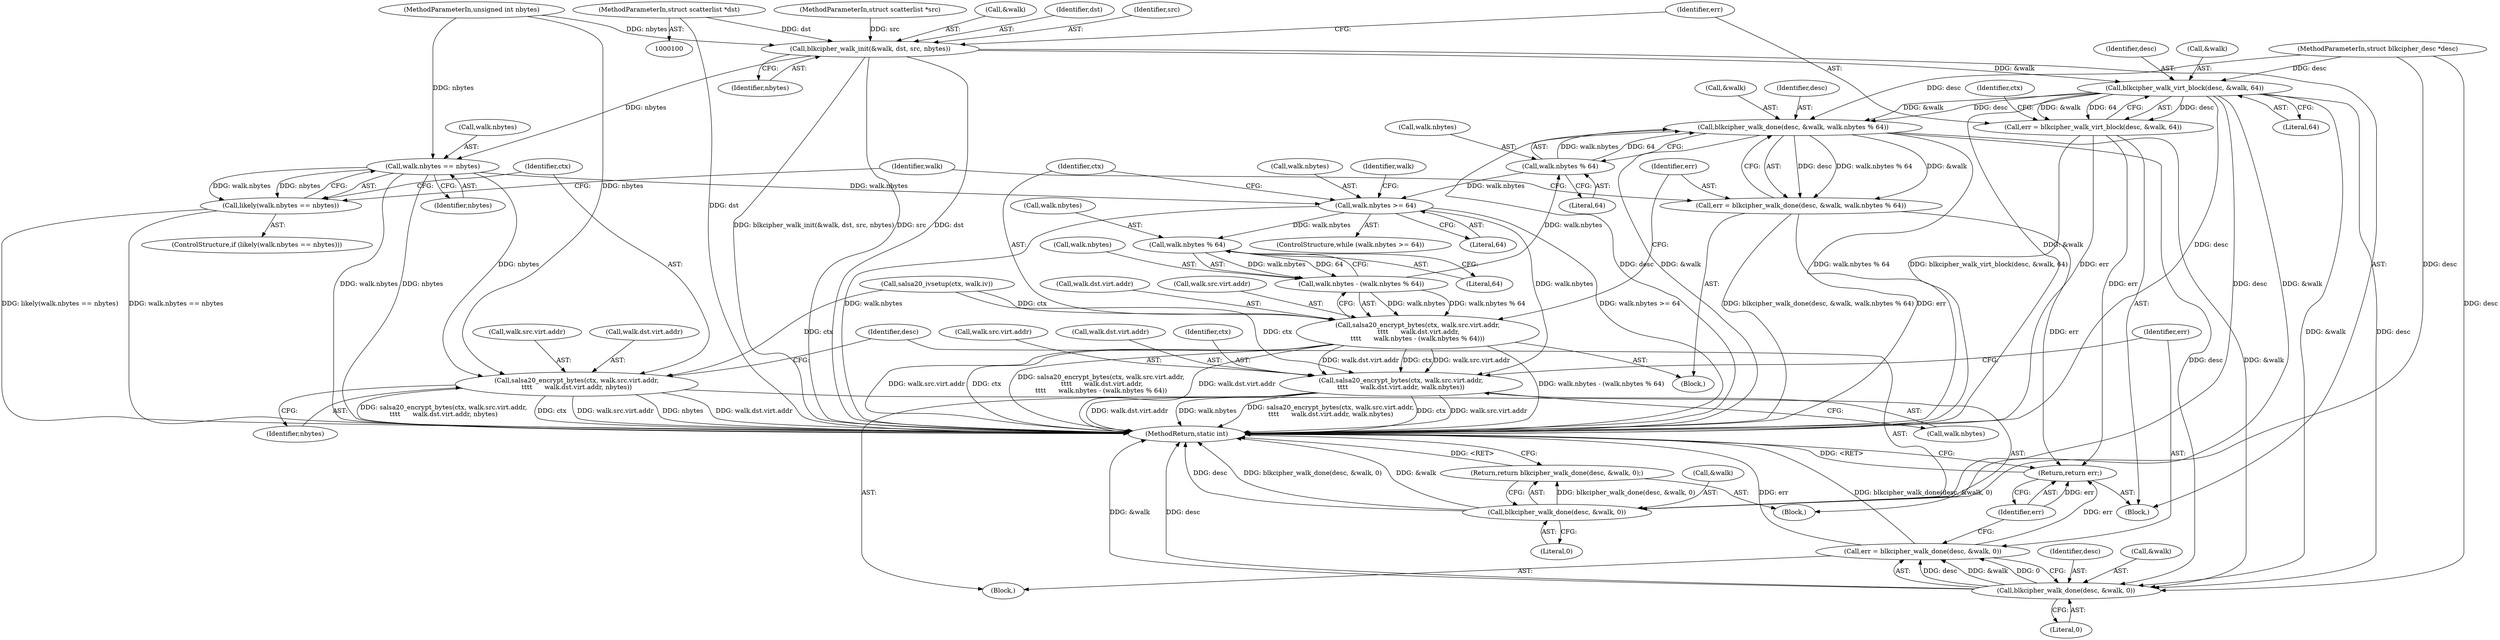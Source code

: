 digraph "1_linux_ecaaab5649781c5a0effdaf298a925063020500e@pointer" {
"1000102" [label="(MethodParameterIn,struct scatterlist *dst)"];
"1000119" [label="(Call,blkcipher_walk_init(&walk, dst, src, nbytes))"];
"1000127" [label="(Call,blkcipher_walk_virt_block(desc, &walk, 64))"];
"1000125" [label="(Call,err = blkcipher_walk_virt_block(desc, &walk, 64))"];
"1000242" [label="(Return,return err;)"];
"1000163" [label="(Call,blkcipher_walk_done(desc, &walk, 0))"];
"1000162" [label="(Return,return blkcipher_walk_done(desc, &walk, 0);)"];
"1000202" [label="(Call,blkcipher_walk_done(desc, &walk, walk.nbytes % 64))"];
"1000200" [label="(Call,err = blkcipher_walk_done(desc, &walk, walk.nbytes % 64))"];
"1000237" [label="(Call,blkcipher_walk_done(desc, &walk, 0))"];
"1000235" [label="(Call,err = blkcipher_walk_done(desc, &walk, 0))"];
"1000139" [label="(Call,walk.nbytes == nbytes)"];
"1000138" [label="(Call,likely(walk.nbytes == nbytes))"];
"1000145" [label="(Call,salsa20_encrypt_bytes(ctx, walk.src.virt.addr,\n\t\t\t\t      walk.dst.virt.addr, nbytes))"];
"1000169" [label="(Call,walk.nbytes >= 64)"];
"1000195" [label="(Call,walk.nbytes % 64)"];
"1000191" [label="(Call,walk.nbytes - (walk.nbytes % 64))"];
"1000175" [label="(Call,salsa20_encrypt_bytes(ctx, walk.src.virt.addr,\n \t\t\t\t      walk.dst.virt.addr,\n\t\t\t\t      walk.nbytes - (walk.nbytes % 64)))"];
"1000216" [label="(Call,salsa20_encrypt_bytes(ctx, walk.src.virt.addr,\n\t\t\t\t      walk.dst.virt.addr, walk.nbytes))"];
"1000206" [label="(Call,walk.nbytes % 64)"];
"1000120" [label="(Call,&walk)"];
"1000204" [label="(Call,&walk)"];
"1000238" [label="(Identifier,desc)"];
"1000124" [label="(Identifier,nbytes)"];
"1000137" [label="(ControlStructure,if (likely(walk.nbytes == nbytes)))"];
"1000171" [label="(Identifier,walk)"];
"1000102" [label="(MethodParameterIn,struct scatterlist *dst)"];
"1000176" [label="(Identifier,ctx)"];
"1000126" [label="(Identifier,err)"];
"1000162" [label="(Return,return blkcipher_walk_done(desc, &walk, 0);)"];
"1000201" [label="(Identifier,err)"];
"1000167" [label="(Literal,0)"];
"1000202" [label="(Call,blkcipher_walk_done(desc, &walk, walk.nbytes % 64))"];
"1000146" [label="(Identifier,ctx)"];
"1000147" [label="(Call,walk.src.virt.addr)"];
"1000129" [label="(Call,&walk)"];
"1000213" [label="(Identifier,walk)"];
"1000184" [label="(Call,walk.dst.virt.addr)"];
"1000165" [label="(Call,&walk)"];
"1000122" [label="(Identifier,dst)"];
"1000164" [label="(Identifier,desc)"];
"1000127" [label="(Call,blkcipher_walk_virt_block(desc, &walk, 64))"];
"1000101" [label="(MethodParameterIn,struct blkcipher_desc *desc)"];
"1000241" [label="(Literal,0)"];
"1000232" [label="(Call,walk.nbytes)"];
"1000175" [label="(Call,salsa20_encrypt_bytes(ctx, walk.src.virt.addr,\n \t\t\t\t      walk.dst.virt.addr,\n\t\t\t\t      walk.nbytes - (walk.nbytes % 64)))"];
"1000192" [label="(Call,walk.nbytes)"];
"1000177" [label="(Call,walk.src.virt.addr)"];
"1000195" [label="(Call,walk.nbytes % 64)"];
"1000119" [label="(Call,blkcipher_walk_init(&walk, dst, src, nbytes))"];
"1000243" [label="(Identifier,err)"];
"1000210" [label="(Literal,64)"];
"1000218" [label="(Call,walk.src.virt.addr)"];
"1000139" [label="(Call,walk.nbytes == nbytes)"];
"1000105" [label="(Block,)"];
"1000216" [label="(Call,salsa20_encrypt_bytes(ctx, walk.src.virt.addr,\n\t\t\t\t      walk.dst.virt.addr, walk.nbytes))"];
"1000125" [label="(Call,err = blkcipher_walk_virt_block(desc, &walk, 64))"];
"1000242" [label="(Return,return err;)"];
"1000163" [label="(Call,blkcipher_walk_done(desc, &walk, 0))"];
"1000161" [label="(Identifier,nbytes)"];
"1000170" [label="(Call,walk.nbytes)"];
"1000143" [label="(Identifier,nbytes)"];
"1000174" [label="(Block,)"];
"1000131" [label="(Literal,64)"];
"1000132" [label="(Call,salsa20_ivsetup(ctx, walk.iv))"];
"1000191" [label="(Call,walk.nbytes - (walk.nbytes % 64))"];
"1000104" [label="(MethodParameterIn,unsigned int nbytes)"];
"1000200" [label="(Call,err = blkcipher_walk_done(desc, &walk, walk.nbytes % 64))"];
"1000128" [label="(Identifier,desc)"];
"1000123" [label="(Identifier,src)"];
"1000133" [label="(Identifier,ctx)"];
"1000173" [label="(Literal,64)"];
"1000138" [label="(Call,likely(walk.nbytes == nbytes))"];
"1000199" [label="(Literal,64)"];
"1000237" [label="(Call,blkcipher_walk_done(desc, &walk, 0))"];
"1000225" [label="(Call,walk.dst.virt.addr)"];
"1000206" [label="(Call,walk.nbytes % 64)"];
"1000140" [label="(Call,walk.nbytes)"];
"1000145" [label="(Call,salsa20_encrypt_bytes(ctx, walk.src.virt.addr,\n\t\t\t\t      walk.dst.virt.addr, nbytes))"];
"1000169" [label="(Call,walk.nbytes >= 64)"];
"1000215" [label="(Block,)"];
"1000103" [label="(MethodParameterIn,struct scatterlist *src)"];
"1000236" [label="(Identifier,err)"];
"1000154" [label="(Call,walk.dst.virt.addr)"];
"1000244" [label="(MethodReturn,static int)"];
"1000203" [label="(Identifier,desc)"];
"1000235" [label="(Call,err = blkcipher_walk_done(desc, &walk, 0))"];
"1000239" [label="(Call,&walk)"];
"1000196" [label="(Call,walk.nbytes)"];
"1000168" [label="(ControlStructure,while (walk.nbytes >= 64))"];
"1000207" [label="(Call,walk.nbytes)"];
"1000217" [label="(Identifier,ctx)"];
"1000144" [label="(Block,)"];
"1000102" -> "1000100"  [label="AST: "];
"1000102" -> "1000244"  [label="DDG: dst"];
"1000102" -> "1000119"  [label="DDG: dst"];
"1000119" -> "1000105"  [label="AST: "];
"1000119" -> "1000124"  [label="CFG: "];
"1000120" -> "1000119"  [label="AST: "];
"1000122" -> "1000119"  [label="AST: "];
"1000123" -> "1000119"  [label="AST: "];
"1000124" -> "1000119"  [label="AST: "];
"1000126" -> "1000119"  [label="CFG: "];
"1000119" -> "1000244"  [label="DDG: blkcipher_walk_init(&walk, dst, src, nbytes)"];
"1000119" -> "1000244"  [label="DDG: src"];
"1000119" -> "1000244"  [label="DDG: dst"];
"1000103" -> "1000119"  [label="DDG: src"];
"1000104" -> "1000119"  [label="DDG: nbytes"];
"1000119" -> "1000127"  [label="DDG: &walk"];
"1000119" -> "1000139"  [label="DDG: nbytes"];
"1000127" -> "1000125"  [label="AST: "];
"1000127" -> "1000131"  [label="CFG: "];
"1000128" -> "1000127"  [label="AST: "];
"1000129" -> "1000127"  [label="AST: "];
"1000131" -> "1000127"  [label="AST: "];
"1000125" -> "1000127"  [label="CFG: "];
"1000127" -> "1000244"  [label="DDG: &walk"];
"1000127" -> "1000244"  [label="DDG: desc"];
"1000127" -> "1000125"  [label="DDG: desc"];
"1000127" -> "1000125"  [label="DDG: &walk"];
"1000127" -> "1000125"  [label="DDG: 64"];
"1000101" -> "1000127"  [label="DDG: desc"];
"1000127" -> "1000163"  [label="DDG: desc"];
"1000127" -> "1000163"  [label="DDG: &walk"];
"1000127" -> "1000202"  [label="DDG: desc"];
"1000127" -> "1000202"  [label="DDG: &walk"];
"1000127" -> "1000237"  [label="DDG: desc"];
"1000127" -> "1000237"  [label="DDG: &walk"];
"1000125" -> "1000105"  [label="AST: "];
"1000126" -> "1000125"  [label="AST: "];
"1000133" -> "1000125"  [label="CFG: "];
"1000125" -> "1000244"  [label="DDG: blkcipher_walk_virt_block(desc, &walk, 64)"];
"1000125" -> "1000244"  [label="DDG: err"];
"1000125" -> "1000242"  [label="DDG: err"];
"1000242" -> "1000105"  [label="AST: "];
"1000242" -> "1000243"  [label="CFG: "];
"1000243" -> "1000242"  [label="AST: "];
"1000244" -> "1000242"  [label="CFG: "];
"1000242" -> "1000244"  [label="DDG: <RET>"];
"1000243" -> "1000242"  [label="DDG: err"];
"1000200" -> "1000242"  [label="DDG: err"];
"1000235" -> "1000242"  [label="DDG: err"];
"1000163" -> "1000162"  [label="AST: "];
"1000163" -> "1000167"  [label="CFG: "];
"1000164" -> "1000163"  [label="AST: "];
"1000165" -> "1000163"  [label="AST: "];
"1000167" -> "1000163"  [label="AST: "];
"1000162" -> "1000163"  [label="CFG: "];
"1000163" -> "1000244"  [label="DDG: desc"];
"1000163" -> "1000244"  [label="DDG: blkcipher_walk_done(desc, &walk, 0)"];
"1000163" -> "1000244"  [label="DDG: &walk"];
"1000163" -> "1000162"  [label="DDG: blkcipher_walk_done(desc, &walk, 0)"];
"1000101" -> "1000163"  [label="DDG: desc"];
"1000162" -> "1000144"  [label="AST: "];
"1000244" -> "1000162"  [label="CFG: "];
"1000162" -> "1000244"  [label="DDG: <RET>"];
"1000202" -> "1000200"  [label="AST: "];
"1000202" -> "1000206"  [label="CFG: "];
"1000203" -> "1000202"  [label="AST: "];
"1000204" -> "1000202"  [label="AST: "];
"1000206" -> "1000202"  [label="AST: "];
"1000200" -> "1000202"  [label="CFG: "];
"1000202" -> "1000244"  [label="DDG: walk.nbytes % 64"];
"1000202" -> "1000244"  [label="DDG: desc"];
"1000202" -> "1000244"  [label="DDG: &walk"];
"1000202" -> "1000200"  [label="DDG: desc"];
"1000202" -> "1000200"  [label="DDG: &walk"];
"1000202" -> "1000200"  [label="DDG: walk.nbytes % 64"];
"1000101" -> "1000202"  [label="DDG: desc"];
"1000206" -> "1000202"  [label="DDG: walk.nbytes"];
"1000206" -> "1000202"  [label="DDG: 64"];
"1000202" -> "1000237"  [label="DDG: desc"];
"1000202" -> "1000237"  [label="DDG: &walk"];
"1000200" -> "1000174"  [label="AST: "];
"1000201" -> "1000200"  [label="AST: "];
"1000171" -> "1000200"  [label="CFG: "];
"1000200" -> "1000244"  [label="DDG: err"];
"1000200" -> "1000244"  [label="DDG: blkcipher_walk_done(desc, &walk, walk.nbytes % 64)"];
"1000237" -> "1000235"  [label="AST: "];
"1000237" -> "1000241"  [label="CFG: "];
"1000238" -> "1000237"  [label="AST: "];
"1000239" -> "1000237"  [label="AST: "];
"1000241" -> "1000237"  [label="AST: "];
"1000235" -> "1000237"  [label="CFG: "];
"1000237" -> "1000244"  [label="DDG: &walk"];
"1000237" -> "1000244"  [label="DDG: desc"];
"1000237" -> "1000235"  [label="DDG: desc"];
"1000237" -> "1000235"  [label="DDG: &walk"];
"1000237" -> "1000235"  [label="DDG: 0"];
"1000101" -> "1000237"  [label="DDG: desc"];
"1000235" -> "1000215"  [label="AST: "];
"1000236" -> "1000235"  [label="AST: "];
"1000243" -> "1000235"  [label="CFG: "];
"1000235" -> "1000244"  [label="DDG: blkcipher_walk_done(desc, &walk, 0)"];
"1000235" -> "1000244"  [label="DDG: err"];
"1000139" -> "1000138"  [label="AST: "];
"1000139" -> "1000143"  [label="CFG: "];
"1000140" -> "1000139"  [label="AST: "];
"1000143" -> "1000139"  [label="AST: "];
"1000138" -> "1000139"  [label="CFG: "];
"1000139" -> "1000244"  [label="DDG: walk.nbytes"];
"1000139" -> "1000244"  [label="DDG: nbytes"];
"1000139" -> "1000138"  [label="DDG: walk.nbytes"];
"1000139" -> "1000138"  [label="DDG: nbytes"];
"1000104" -> "1000139"  [label="DDG: nbytes"];
"1000139" -> "1000145"  [label="DDG: nbytes"];
"1000139" -> "1000169"  [label="DDG: walk.nbytes"];
"1000138" -> "1000137"  [label="AST: "];
"1000146" -> "1000138"  [label="CFG: "];
"1000171" -> "1000138"  [label="CFG: "];
"1000138" -> "1000244"  [label="DDG: walk.nbytes == nbytes"];
"1000138" -> "1000244"  [label="DDG: likely(walk.nbytes == nbytes)"];
"1000145" -> "1000144"  [label="AST: "];
"1000145" -> "1000161"  [label="CFG: "];
"1000146" -> "1000145"  [label="AST: "];
"1000147" -> "1000145"  [label="AST: "];
"1000154" -> "1000145"  [label="AST: "];
"1000161" -> "1000145"  [label="AST: "];
"1000164" -> "1000145"  [label="CFG: "];
"1000145" -> "1000244"  [label="DDG: walk.dst.virt.addr"];
"1000145" -> "1000244"  [label="DDG: salsa20_encrypt_bytes(ctx, walk.src.virt.addr,\n\t\t\t\t      walk.dst.virt.addr, nbytes)"];
"1000145" -> "1000244"  [label="DDG: ctx"];
"1000145" -> "1000244"  [label="DDG: walk.src.virt.addr"];
"1000145" -> "1000244"  [label="DDG: nbytes"];
"1000132" -> "1000145"  [label="DDG: ctx"];
"1000104" -> "1000145"  [label="DDG: nbytes"];
"1000169" -> "1000168"  [label="AST: "];
"1000169" -> "1000173"  [label="CFG: "];
"1000170" -> "1000169"  [label="AST: "];
"1000173" -> "1000169"  [label="AST: "];
"1000176" -> "1000169"  [label="CFG: "];
"1000213" -> "1000169"  [label="CFG: "];
"1000169" -> "1000244"  [label="DDG: walk.nbytes >= 64"];
"1000169" -> "1000244"  [label="DDG: walk.nbytes"];
"1000206" -> "1000169"  [label="DDG: walk.nbytes"];
"1000169" -> "1000195"  [label="DDG: walk.nbytes"];
"1000169" -> "1000216"  [label="DDG: walk.nbytes"];
"1000195" -> "1000191"  [label="AST: "];
"1000195" -> "1000199"  [label="CFG: "];
"1000196" -> "1000195"  [label="AST: "];
"1000199" -> "1000195"  [label="AST: "];
"1000191" -> "1000195"  [label="CFG: "];
"1000195" -> "1000191"  [label="DDG: walk.nbytes"];
"1000195" -> "1000191"  [label="DDG: 64"];
"1000191" -> "1000175"  [label="AST: "];
"1000192" -> "1000191"  [label="AST: "];
"1000175" -> "1000191"  [label="CFG: "];
"1000191" -> "1000175"  [label="DDG: walk.nbytes"];
"1000191" -> "1000175"  [label="DDG: walk.nbytes % 64"];
"1000191" -> "1000206"  [label="DDG: walk.nbytes"];
"1000175" -> "1000174"  [label="AST: "];
"1000176" -> "1000175"  [label="AST: "];
"1000177" -> "1000175"  [label="AST: "];
"1000184" -> "1000175"  [label="AST: "];
"1000201" -> "1000175"  [label="CFG: "];
"1000175" -> "1000244"  [label="DDG: ctx"];
"1000175" -> "1000244"  [label="DDG: salsa20_encrypt_bytes(ctx, walk.src.virt.addr,\n \t\t\t\t      walk.dst.virt.addr,\n\t\t\t\t      walk.nbytes - (walk.nbytes % 64))"];
"1000175" -> "1000244"  [label="DDG: walk.dst.virt.addr"];
"1000175" -> "1000244"  [label="DDG: walk.nbytes - (walk.nbytes % 64)"];
"1000175" -> "1000244"  [label="DDG: walk.src.virt.addr"];
"1000132" -> "1000175"  [label="DDG: ctx"];
"1000175" -> "1000216"  [label="DDG: ctx"];
"1000175" -> "1000216"  [label="DDG: walk.src.virt.addr"];
"1000175" -> "1000216"  [label="DDG: walk.dst.virt.addr"];
"1000216" -> "1000215"  [label="AST: "];
"1000216" -> "1000232"  [label="CFG: "];
"1000217" -> "1000216"  [label="AST: "];
"1000218" -> "1000216"  [label="AST: "];
"1000225" -> "1000216"  [label="AST: "];
"1000232" -> "1000216"  [label="AST: "];
"1000236" -> "1000216"  [label="CFG: "];
"1000216" -> "1000244"  [label="DDG: walk.dst.virt.addr"];
"1000216" -> "1000244"  [label="DDG: walk.nbytes"];
"1000216" -> "1000244"  [label="DDG: salsa20_encrypt_bytes(ctx, walk.src.virt.addr,\n\t\t\t\t      walk.dst.virt.addr, walk.nbytes)"];
"1000216" -> "1000244"  [label="DDG: ctx"];
"1000216" -> "1000244"  [label="DDG: walk.src.virt.addr"];
"1000132" -> "1000216"  [label="DDG: ctx"];
"1000206" -> "1000210"  [label="CFG: "];
"1000207" -> "1000206"  [label="AST: "];
"1000210" -> "1000206"  [label="AST: "];
}
